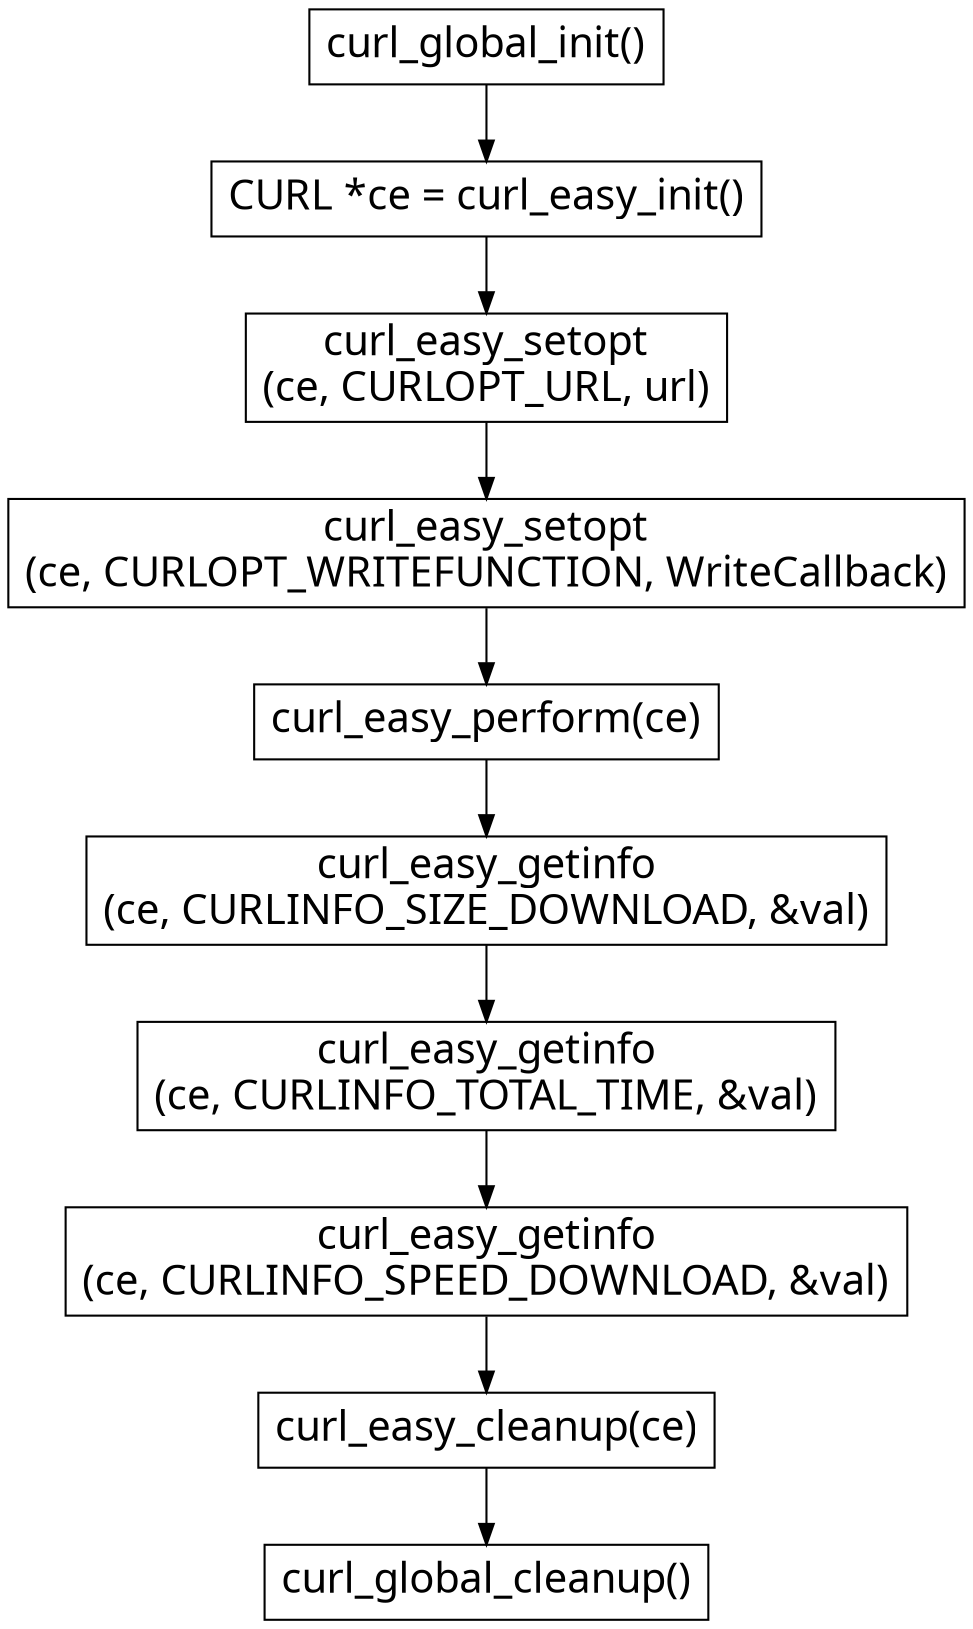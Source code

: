 digraph CURL_EASY{
node [shape = record, fontname = "Microsoft YaHei", fontsize = 20];
	0[ label = "curl_global_init()" ];
	1[ label = "CURL *ce = curl_easy_init()" ];
	2[ label = "{curl_easy_setopt\n(ce, CURLOPT_URL, url)}" ];
	3[ label = "{curl_easy_setopt\n(ce, CURLOPT_WRITEFUNCTION, WriteCallback)}" ];
	4[ label = "curl_easy_perform(ce)" ];
	5[ label = "{curl_easy_getinfo\n(ce, CURLINFO_SIZE_DOWNLOAD, &val)}" ];
	6[ label = "{curl_easy_getinfo\n(ce, CURLINFO_TOTAL_TIME, &val)}" ];
	7[ label = "{curl_easy_getinfo\n(ce, CURLINFO_SPEED_DOWNLOAD, &val)}" ];
	8[ label = "curl_easy_cleanup(ce)" ];
	9[ label = "curl_global_cleanup()" ];

	0 -> 1 -> 2 -> 3 -> 4 -> 5 -> 6 -> 7 -> 8 -> 9;
}